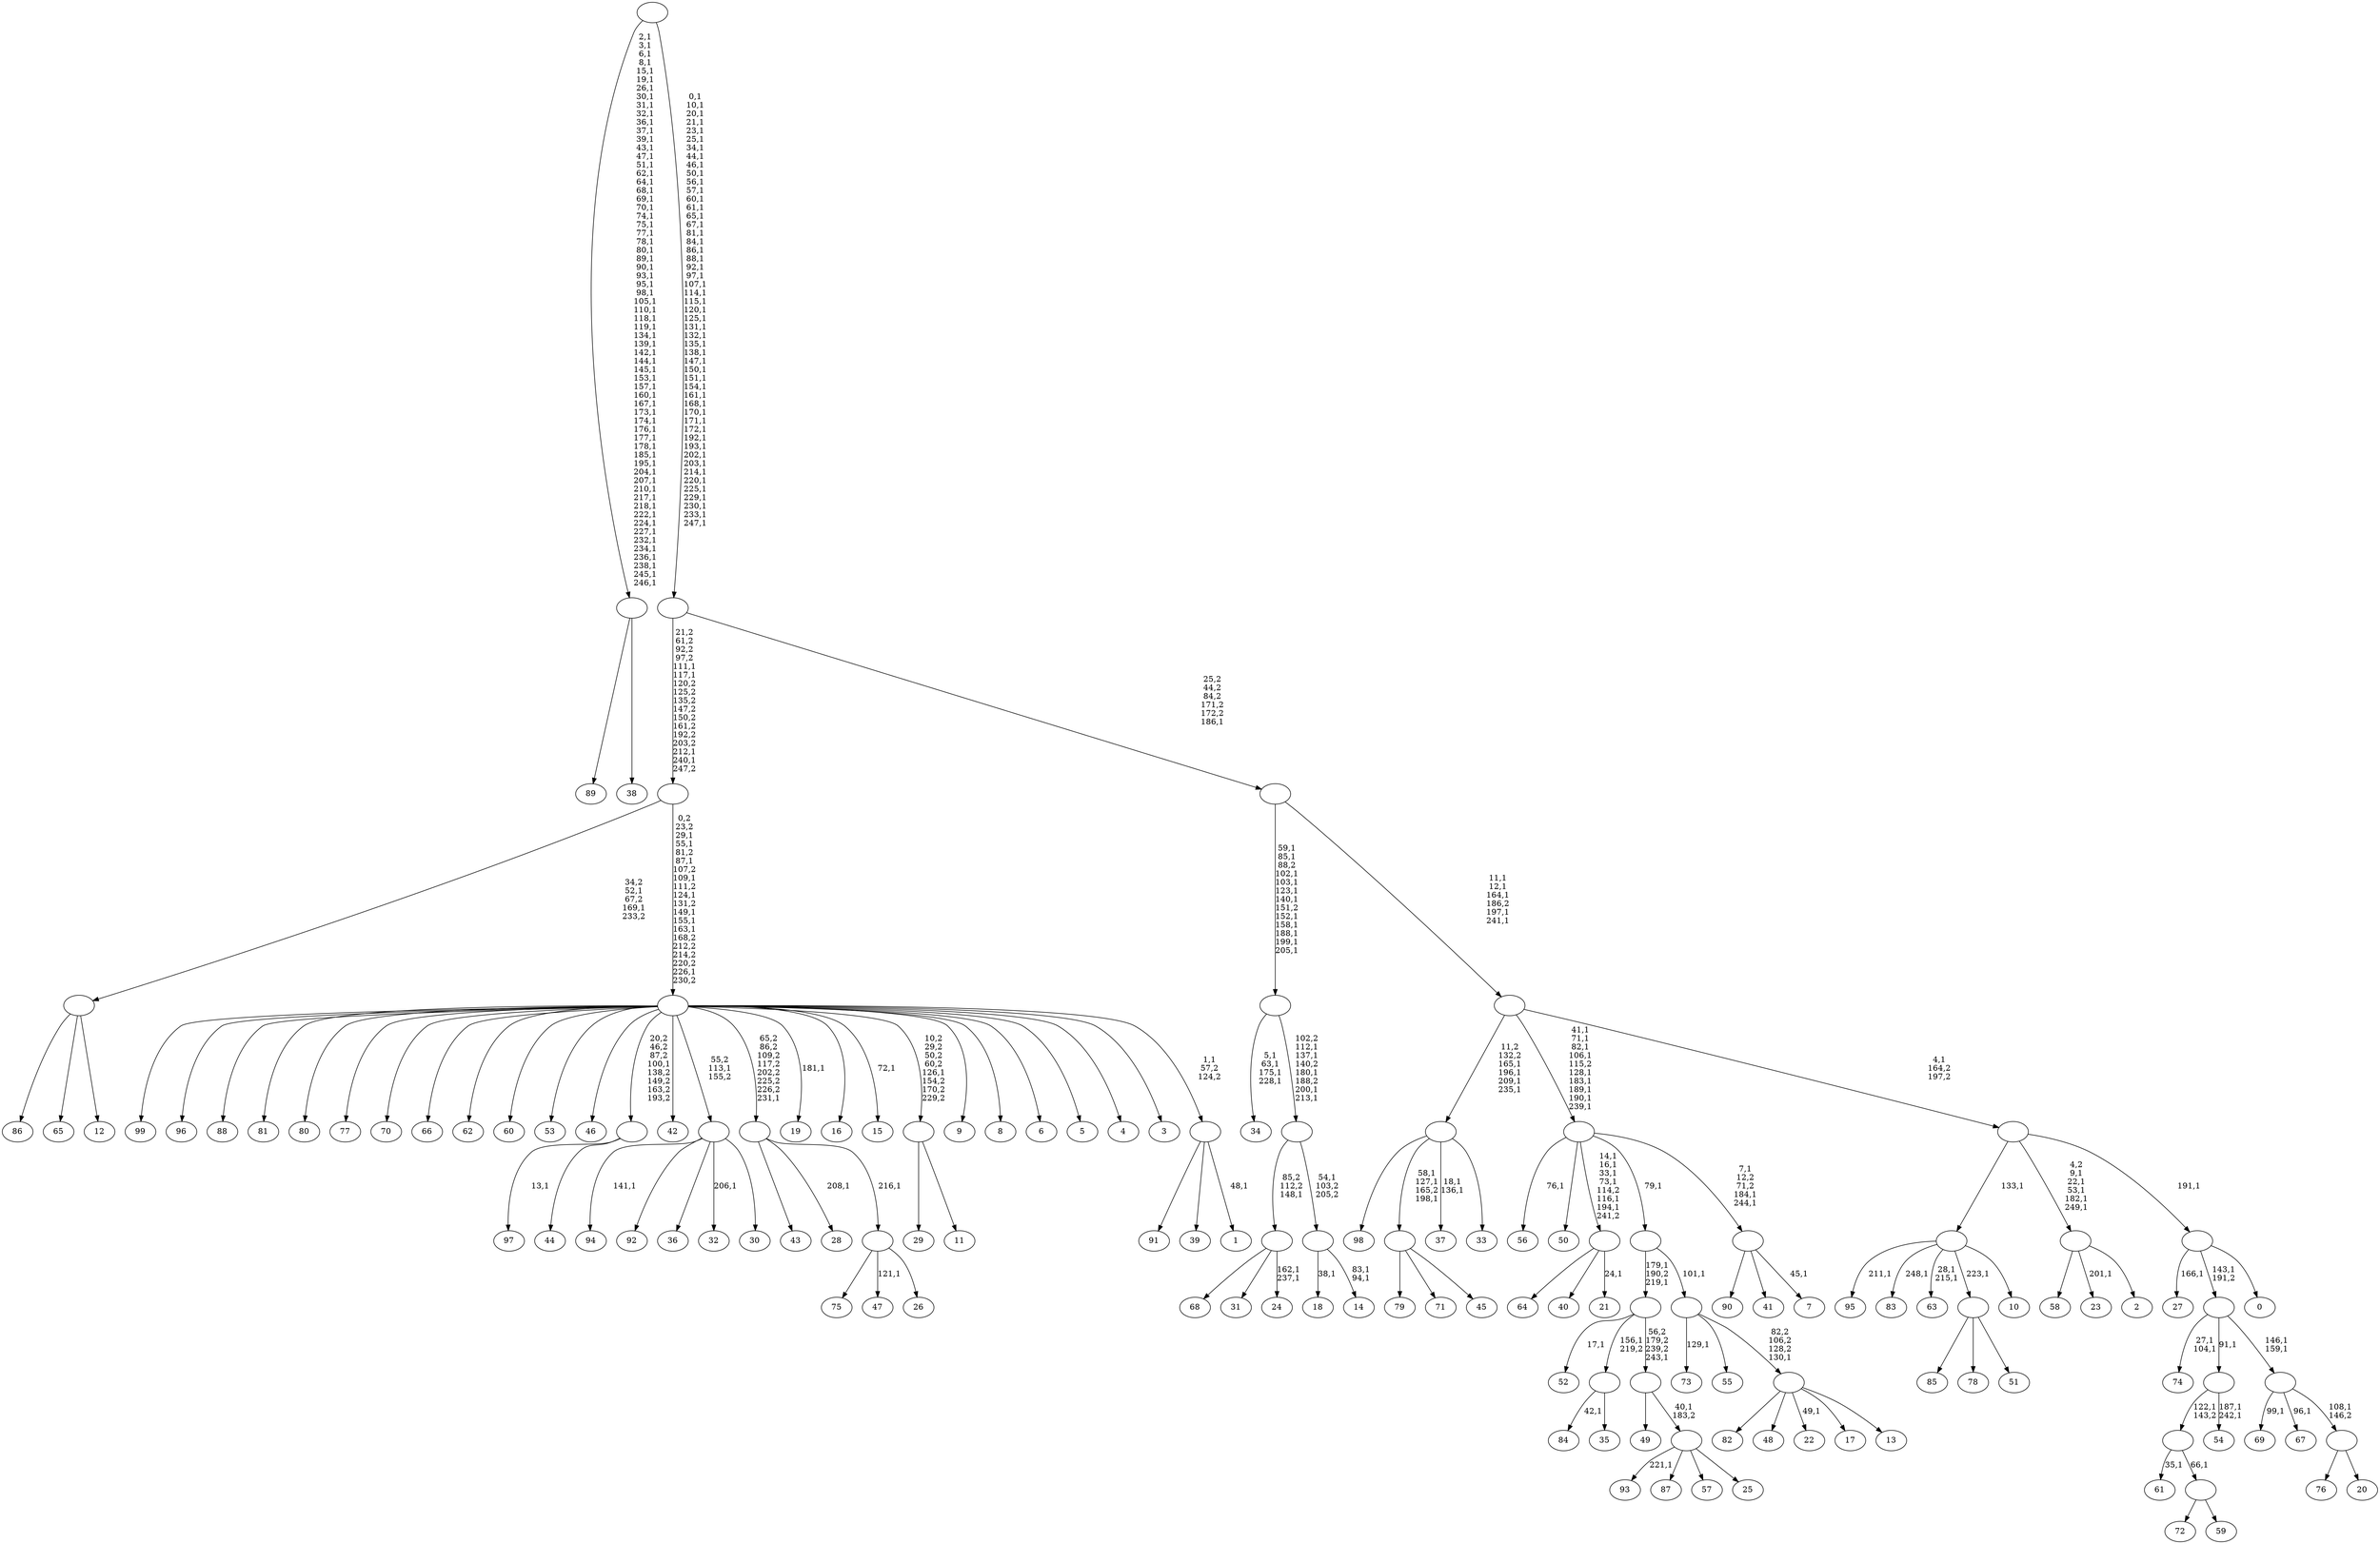 digraph T {
	350 [label="99"]
	349 [label="98"]
	348 [label="97"]
	346 [label="96"]
	345 [label="95"]
	343 [label="94"]
	341 [label="93"]
	339 [label="92"]
	338 [label="91"]
	337 [label="90"]
	336 [label="89"]
	335 [label="88"]
	334 [label="87"]
	333 [label="86"]
	332 [label="85"]
	331 [label="84"]
	329 [label="83"]
	327 [label="82"]
	326 [label="81"]
	325 [label="80"]
	324 [label="79"]
	323 [label="78"]
	322 [label="77"]
	321 [label="76"]
	320 [label="75"]
	319 [label="74"]
	316 [label="73"]
	314 [label="72"]
	313 [label="71"]
	312 [label="70"]
	311 [label="69"]
	309 [label="68"]
	308 [label="67"]
	306 [label="66"]
	305 [label="65"]
	304 [label="64"]
	303 [label="63"]
	300 [label="62"]
	299 [label="61"]
	297 [label="60"]
	296 [label="59"]
	295 [label=""]
	294 [label=""]
	293 [label="58"]
	292 [label="57"]
	291 [label="56"]
	289 [label="55"]
	288 [label="54"]
	285 [label=""]
	284 [label="53"]
	283 [label="52"]
	281 [label="51"]
	280 [label=""]
	279 [label="50"]
	278 [label="49"]
	277 [label="48"]
	276 [label="47"]
	274 [label="46"]
	273 [label="45"]
	272 [label=""]
	269 [label="44"]
	268 [label=""]
	267 [label="43"]
	266 [label="42"]
	265 [label="41"]
	264 [label="40"]
	263 [label="39"]
	262 [label="38"]
	261 [label=""]
	196 [label="37"]
	193 [label="36"]
	192 [label="35"]
	191 [label=""]
	190 [label="34"]
	185 [label="33"]
	184 [label=""]
	180 [label="32"]
	178 [label="31"]
	177 [label="30"]
	176 [label=""]
	175 [label="29"]
	174 [label="28"]
	172 [label="27"]
	170 [label="26"]
	169 [label=""]
	168 [label=""]
	167 [label="25"]
	166 [label=""]
	165 [label=""]
	164 [label=""]
	162 [label="24"]
	159 [label=""]
	158 [label="23"]
	156 [label="22"]
	154 [label="21"]
	152 [label=""]
	146 [label="20"]
	145 [label=""]
	144 [label=""]
	142 [label=""]
	141 [label="19"]
	139 [label="18"]
	137 [label="17"]
	136 [label="16"]
	135 [label="15"]
	133 [label="14"]
	130 [label=""]
	129 [label=""]
	124 [label=""]
	113 [label="13"]
	112 [label=""]
	111 [label=""]
	110 [label=""]
	109 [label="12"]
	108 [label=""]
	106 [label="11"]
	105 [label=""]
	104 [label="10"]
	103 [label=""]
	102 [label="9"]
	101 [label="8"]
	100 [label="7"]
	98 [label=""]
	95 [label=""]
	86 [label="6"]
	85 [label="5"]
	84 [label="4"]
	83 [label="3"]
	82 [label="2"]
	81 [label=""]
	76 [label="1"]
	74 [label=""]
	73 [label=""]
	64 [label=""]
	60 [label="0"]
	59 [label=""]
	58 [label=""]
	57 [label=""]
	52 [label=""]
	51 [label=""]
	0 [label=""]
	295 -> 314 [label=""]
	295 -> 296 [label=""]
	294 -> 299 [label="35,1"]
	294 -> 295 [label="66,1"]
	285 -> 288 [label="187,1\n242,1"]
	285 -> 294 [label="122,1\n143,2"]
	280 -> 332 [label=""]
	280 -> 323 [label=""]
	280 -> 281 [label=""]
	272 -> 324 [label=""]
	272 -> 313 [label=""]
	272 -> 273 [label=""]
	268 -> 348 [label="13,1"]
	268 -> 269 [label=""]
	261 -> 336 [label=""]
	261 -> 262 [label=""]
	191 -> 331 [label="42,1"]
	191 -> 192 [label=""]
	184 -> 196 [label="18,1\n136,1"]
	184 -> 272 [label="58,1\n127,1\n165,2\n198,1"]
	184 -> 349 [label=""]
	184 -> 185 [label=""]
	176 -> 180 [label="206,1"]
	176 -> 343 [label="141,1"]
	176 -> 339 [label=""]
	176 -> 193 [label=""]
	176 -> 177 [label=""]
	169 -> 276 [label="121,1"]
	169 -> 320 [label=""]
	169 -> 170 [label=""]
	168 -> 174 [label="208,1"]
	168 -> 267 [label=""]
	168 -> 169 [label="216,1"]
	166 -> 341 [label="221,1"]
	166 -> 334 [label=""]
	166 -> 292 [label=""]
	166 -> 167 [label=""]
	165 -> 278 [label=""]
	165 -> 166 [label="40,1\n183,2"]
	164 -> 283 [label="17,1"]
	164 -> 191 [label="156,1\n219,2"]
	164 -> 165 [label="56,2\n179,2\n239,2\n243,1"]
	159 -> 162 [label="162,1\n237,1"]
	159 -> 309 [label=""]
	159 -> 178 [label=""]
	152 -> 154 [label="24,1"]
	152 -> 304 [label=""]
	152 -> 264 [label=""]
	145 -> 321 [label=""]
	145 -> 146 [label=""]
	144 -> 308 [label="96,1"]
	144 -> 311 [label="99,1"]
	144 -> 145 [label="108,1\n146,2"]
	142 -> 144 [label="146,1\n159,1"]
	142 -> 319 [label="27,1\n104,1"]
	142 -> 285 [label="91,1"]
	130 -> 133 [label="83,1\n94,1"]
	130 -> 139 [label="38,1"]
	129 -> 159 [label="85,2\n112,2\n148,1"]
	129 -> 130 [label="54,1\n103,2\n205,2"]
	124 -> 129 [label="102,2\n112,1\n137,1\n140,2\n180,1\n188,2\n200,1\n213,1"]
	124 -> 190 [label="5,1\n63,1\n175,1\n228,1"]
	112 -> 156 [label="49,1"]
	112 -> 327 [label=""]
	112 -> 277 [label=""]
	112 -> 137 [label=""]
	112 -> 113 [label=""]
	111 -> 316 [label="129,1"]
	111 -> 289 [label=""]
	111 -> 112 [label="82,2\n106,2\n128,2\n130,1"]
	110 -> 164 [label="179,1\n190,2\n219,1"]
	110 -> 111 [label="101,1"]
	108 -> 333 [label=""]
	108 -> 305 [label=""]
	108 -> 109 [label=""]
	105 -> 175 [label=""]
	105 -> 106 [label=""]
	103 -> 303 [label="28,1\n215,1"]
	103 -> 329 [label="248,1"]
	103 -> 345 [label="211,1"]
	103 -> 280 [label="223,1"]
	103 -> 104 [label=""]
	98 -> 100 [label="45,1"]
	98 -> 337 [label=""]
	98 -> 265 [label=""]
	95 -> 98 [label="7,1\n12,2\n71,2\n184,1\n244,1"]
	95 -> 152 [label="14,1\n16,1\n33,1\n73,1\n114,2\n116,1\n194,1\n241,2"]
	95 -> 291 [label="76,1"]
	95 -> 279 [label=""]
	95 -> 110 [label="79,1"]
	81 -> 158 [label="201,1"]
	81 -> 293 [label=""]
	81 -> 82 [label=""]
	74 -> 76 [label="48,1"]
	74 -> 338 [label=""]
	74 -> 263 [label=""]
	73 -> 135 [label="72,1"]
	73 -> 141 [label="181,1"]
	73 -> 350 [label=""]
	73 -> 346 [label=""]
	73 -> 335 [label=""]
	73 -> 326 [label=""]
	73 -> 325 [label=""]
	73 -> 322 [label=""]
	73 -> 312 [label=""]
	73 -> 306 [label=""]
	73 -> 300 [label=""]
	73 -> 297 [label=""]
	73 -> 284 [label=""]
	73 -> 274 [label=""]
	73 -> 268 [label="20,2\n46,2\n87,2\n100,1\n138,2\n149,2\n163,2\n193,2"]
	73 -> 266 [label=""]
	73 -> 176 [label="55,2\n113,1\n155,2"]
	73 -> 168 [label="65,2\n86,2\n109,2\n117,2\n202,2\n225,2\n226,2\n231,1"]
	73 -> 136 [label=""]
	73 -> 105 [label="10,2\n29,2\n50,2\n60,2\n126,1\n154,2\n170,2\n229,2"]
	73 -> 102 [label=""]
	73 -> 101 [label=""]
	73 -> 86 [label=""]
	73 -> 85 [label=""]
	73 -> 84 [label=""]
	73 -> 83 [label=""]
	73 -> 74 [label="1,1\n57,2\n124,2"]
	64 -> 73 [label="0,2\n23,2\n29,1\n55,1\n81,2\n87,1\n107,2\n109,1\n111,2\n124,1\n131,2\n149,1\n155,1\n163,1\n168,2\n212,2\n214,2\n220,2\n226,1\n230,2"]
	64 -> 108 [label="34,2\n52,1\n67,2\n169,1\n233,2"]
	59 -> 172 [label="166,1"]
	59 -> 142 [label="143,1\n191,2"]
	59 -> 60 [label=""]
	58 -> 81 [label="4,2\n9,1\n22,1\n53,1\n182,1\n249,1"]
	58 -> 103 [label="133,1"]
	58 -> 59 [label="191,1"]
	57 -> 95 [label="41,1\n71,1\n82,1\n106,1\n115,2\n128,1\n183,1\n189,1\n190,1\n239,1"]
	57 -> 184 [label="11,2\n132,2\n165,1\n196,1\n209,1\n235,1"]
	57 -> 58 [label="4,1\n164,2\n197,2"]
	52 -> 57 [label="11,1\n12,1\n164,1\n186,2\n197,1\n241,1"]
	52 -> 124 [label="59,1\n85,1\n88,2\n102,1\n103,1\n123,1\n140,1\n151,2\n152,1\n158,1\n188,1\n199,1\n205,1"]
	51 -> 64 [label="21,2\n61,2\n92,2\n97,2\n111,1\n117,1\n120,2\n125,2\n135,2\n147,2\n150,2\n161,2\n192,2\n203,2\n212,1\n240,1\n247,2"]
	51 -> 52 [label="25,2\n44,2\n84,2\n171,2\n172,2\n186,1"]
	0 -> 51 [label="0,1\n10,1\n20,1\n21,1\n23,1\n25,1\n34,1\n44,1\n46,1\n50,1\n56,1\n57,1\n60,1\n61,1\n65,1\n67,1\n81,1\n84,1\n86,1\n88,1\n92,1\n97,1\n107,1\n114,1\n115,1\n120,1\n125,1\n131,1\n132,1\n135,1\n138,1\n147,1\n150,1\n151,1\n154,1\n161,1\n168,1\n170,1\n171,1\n172,1\n192,1\n193,1\n202,1\n203,1\n214,1\n220,1\n225,1\n229,1\n230,1\n233,1\n247,1"]
	0 -> 261 [label="2,1\n3,1\n6,1\n8,1\n15,1\n19,1\n26,1\n30,1\n31,1\n32,1\n36,1\n37,1\n39,1\n43,1\n47,1\n51,1\n62,1\n64,1\n68,1\n69,1\n70,1\n74,1\n75,1\n77,1\n78,1\n80,1\n89,1\n90,1\n93,1\n95,1\n98,1\n105,1\n110,1\n118,1\n119,1\n134,1\n139,1\n142,1\n144,1\n145,1\n153,1\n157,1\n160,1\n167,1\n173,1\n174,1\n176,1\n177,1\n178,1\n185,1\n195,1\n204,1\n207,1\n210,1\n217,1\n218,1\n222,1\n224,1\n227,1\n232,1\n234,1\n236,1\n238,1\n245,1\n246,1"]
}
